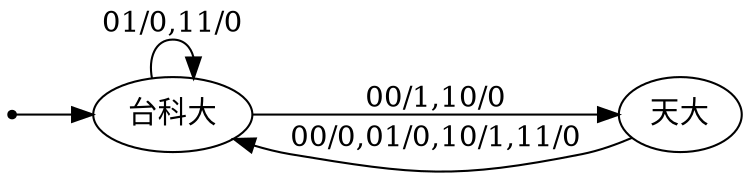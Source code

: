 digraph STG {
    rankdir=LR;

    INIT [shape=point];
    "台科大" [label="台科大"];
    "天大" [label="天大"];

    INIT -> "台科大"
    "台科大" -> "天大" [label="00/1,10/0"];
    "台科大" -> "台科大" [label="01/0,11/0"];
    "天大" -> "台科大" [label="00/0,01/0,10/1,11/0"];
}

